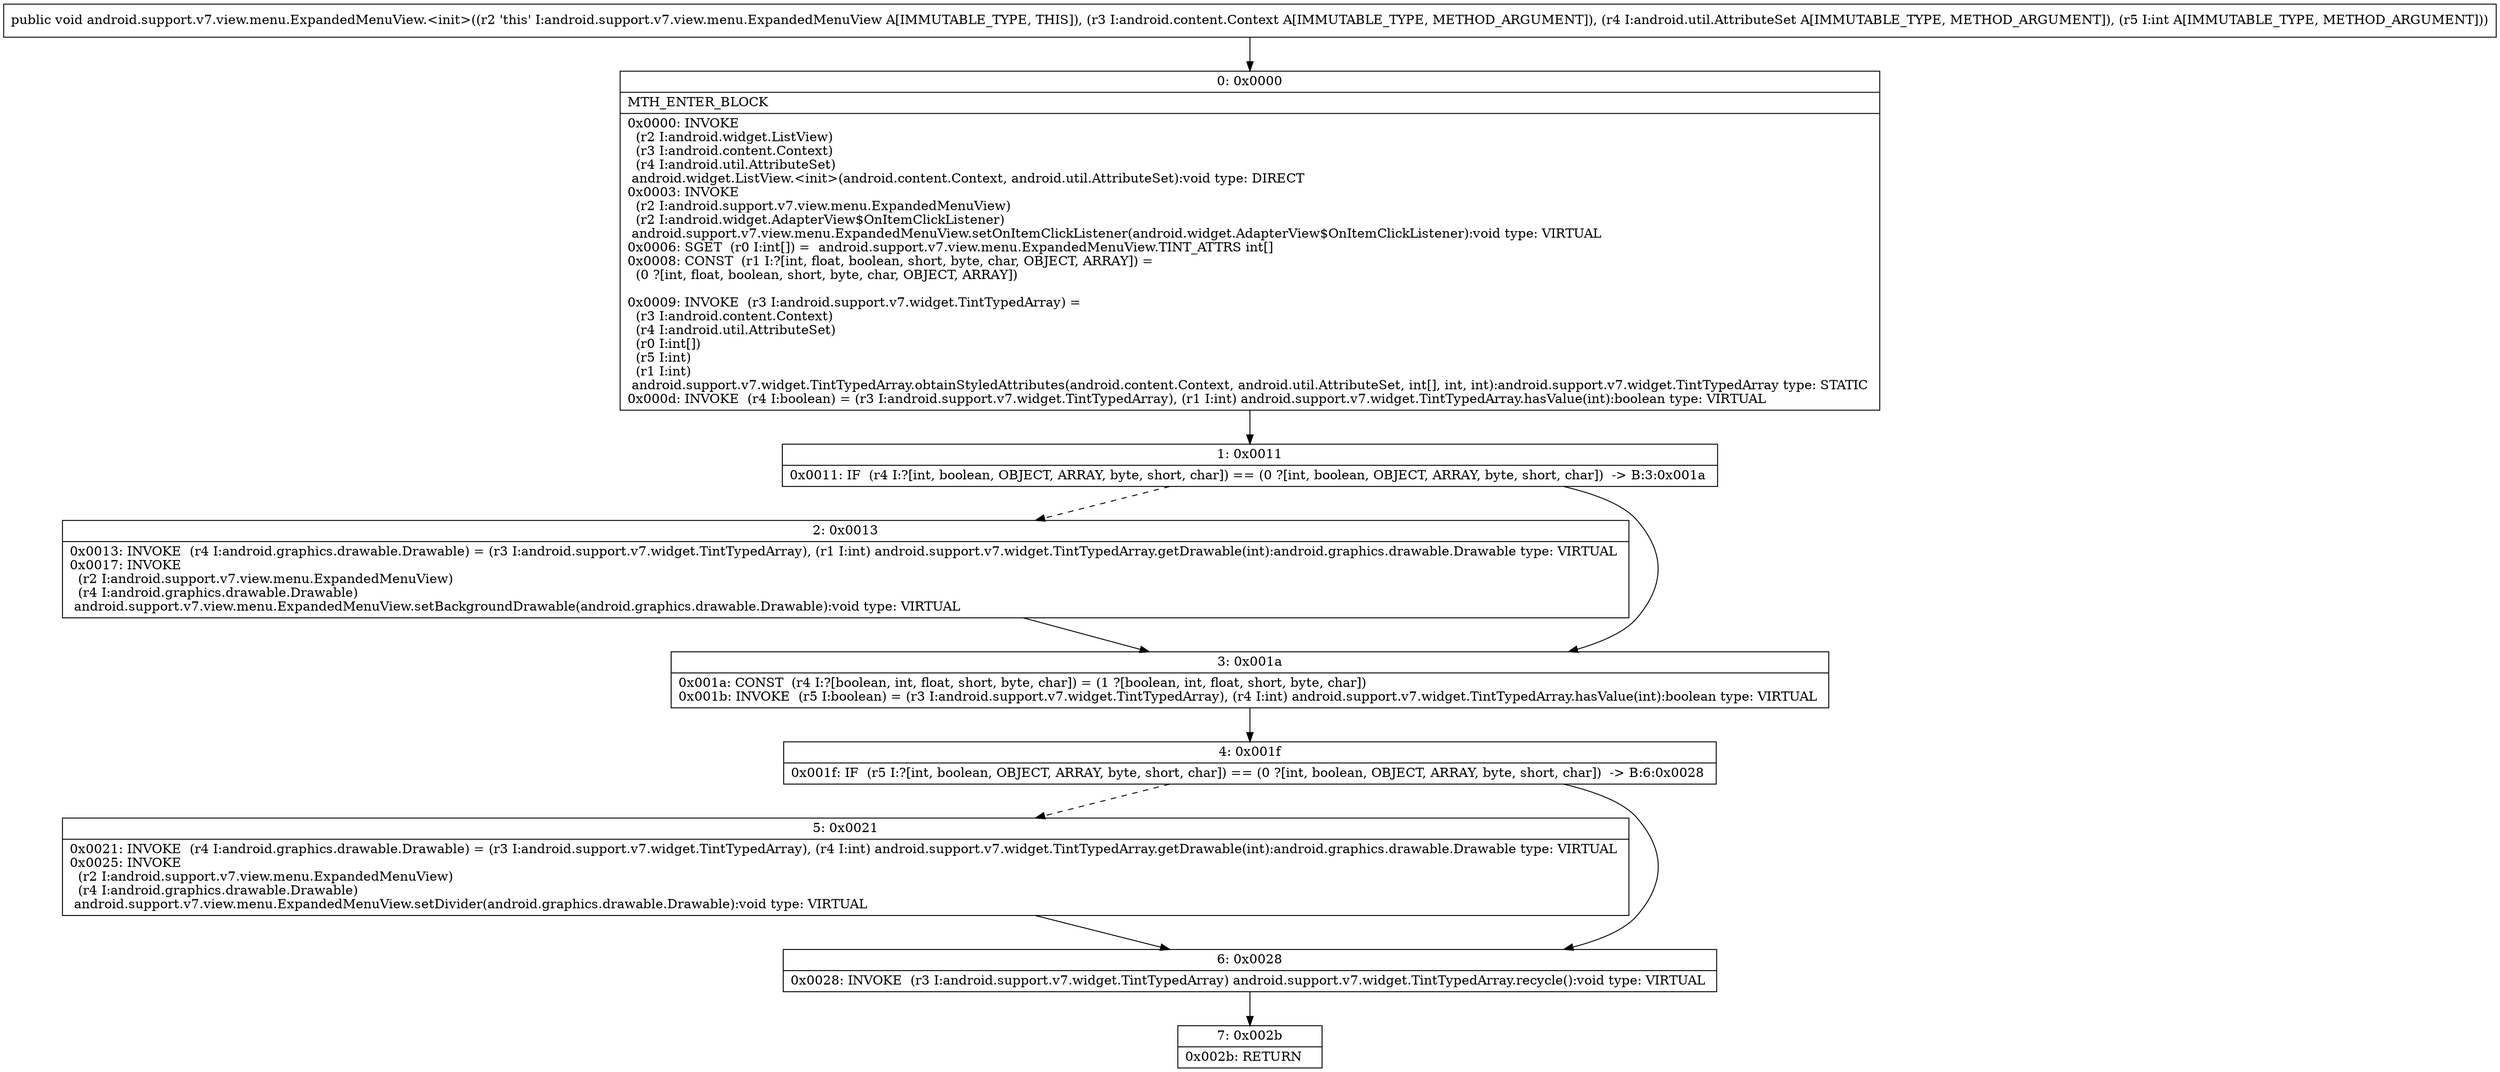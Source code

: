 digraph "CFG forandroid.support.v7.view.menu.ExpandedMenuView.\<init\>(Landroid\/content\/Context;Landroid\/util\/AttributeSet;I)V" {
Node_0 [shape=record,label="{0\:\ 0x0000|MTH_ENTER_BLOCK\l|0x0000: INVOKE  \l  (r2 I:android.widget.ListView)\l  (r3 I:android.content.Context)\l  (r4 I:android.util.AttributeSet)\l android.widget.ListView.\<init\>(android.content.Context, android.util.AttributeSet):void type: DIRECT \l0x0003: INVOKE  \l  (r2 I:android.support.v7.view.menu.ExpandedMenuView)\l  (r2 I:android.widget.AdapterView$OnItemClickListener)\l android.support.v7.view.menu.ExpandedMenuView.setOnItemClickListener(android.widget.AdapterView$OnItemClickListener):void type: VIRTUAL \l0x0006: SGET  (r0 I:int[]) =  android.support.v7.view.menu.ExpandedMenuView.TINT_ATTRS int[] \l0x0008: CONST  (r1 I:?[int, float, boolean, short, byte, char, OBJECT, ARRAY]) = \l  (0 ?[int, float, boolean, short, byte, char, OBJECT, ARRAY])\l \l0x0009: INVOKE  (r3 I:android.support.v7.widget.TintTypedArray) = \l  (r3 I:android.content.Context)\l  (r4 I:android.util.AttributeSet)\l  (r0 I:int[])\l  (r5 I:int)\l  (r1 I:int)\l android.support.v7.widget.TintTypedArray.obtainStyledAttributes(android.content.Context, android.util.AttributeSet, int[], int, int):android.support.v7.widget.TintTypedArray type: STATIC \l0x000d: INVOKE  (r4 I:boolean) = (r3 I:android.support.v7.widget.TintTypedArray), (r1 I:int) android.support.v7.widget.TintTypedArray.hasValue(int):boolean type: VIRTUAL \l}"];
Node_1 [shape=record,label="{1\:\ 0x0011|0x0011: IF  (r4 I:?[int, boolean, OBJECT, ARRAY, byte, short, char]) == (0 ?[int, boolean, OBJECT, ARRAY, byte, short, char])  \-\> B:3:0x001a \l}"];
Node_2 [shape=record,label="{2\:\ 0x0013|0x0013: INVOKE  (r4 I:android.graphics.drawable.Drawable) = (r3 I:android.support.v7.widget.TintTypedArray), (r1 I:int) android.support.v7.widget.TintTypedArray.getDrawable(int):android.graphics.drawable.Drawable type: VIRTUAL \l0x0017: INVOKE  \l  (r2 I:android.support.v7.view.menu.ExpandedMenuView)\l  (r4 I:android.graphics.drawable.Drawable)\l android.support.v7.view.menu.ExpandedMenuView.setBackgroundDrawable(android.graphics.drawable.Drawable):void type: VIRTUAL \l}"];
Node_3 [shape=record,label="{3\:\ 0x001a|0x001a: CONST  (r4 I:?[boolean, int, float, short, byte, char]) = (1 ?[boolean, int, float, short, byte, char]) \l0x001b: INVOKE  (r5 I:boolean) = (r3 I:android.support.v7.widget.TintTypedArray), (r4 I:int) android.support.v7.widget.TintTypedArray.hasValue(int):boolean type: VIRTUAL \l}"];
Node_4 [shape=record,label="{4\:\ 0x001f|0x001f: IF  (r5 I:?[int, boolean, OBJECT, ARRAY, byte, short, char]) == (0 ?[int, boolean, OBJECT, ARRAY, byte, short, char])  \-\> B:6:0x0028 \l}"];
Node_5 [shape=record,label="{5\:\ 0x0021|0x0021: INVOKE  (r4 I:android.graphics.drawable.Drawable) = (r3 I:android.support.v7.widget.TintTypedArray), (r4 I:int) android.support.v7.widget.TintTypedArray.getDrawable(int):android.graphics.drawable.Drawable type: VIRTUAL \l0x0025: INVOKE  \l  (r2 I:android.support.v7.view.menu.ExpandedMenuView)\l  (r4 I:android.graphics.drawable.Drawable)\l android.support.v7.view.menu.ExpandedMenuView.setDivider(android.graphics.drawable.Drawable):void type: VIRTUAL \l}"];
Node_6 [shape=record,label="{6\:\ 0x0028|0x0028: INVOKE  (r3 I:android.support.v7.widget.TintTypedArray) android.support.v7.widget.TintTypedArray.recycle():void type: VIRTUAL \l}"];
Node_7 [shape=record,label="{7\:\ 0x002b|0x002b: RETURN   \l}"];
MethodNode[shape=record,label="{public void android.support.v7.view.menu.ExpandedMenuView.\<init\>((r2 'this' I:android.support.v7.view.menu.ExpandedMenuView A[IMMUTABLE_TYPE, THIS]), (r3 I:android.content.Context A[IMMUTABLE_TYPE, METHOD_ARGUMENT]), (r4 I:android.util.AttributeSet A[IMMUTABLE_TYPE, METHOD_ARGUMENT]), (r5 I:int A[IMMUTABLE_TYPE, METHOD_ARGUMENT])) }"];
MethodNode -> Node_0;
Node_0 -> Node_1;
Node_1 -> Node_2[style=dashed];
Node_1 -> Node_3;
Node_2 -> Node_3;
Node_3 -> Node_4;
Node_4 -> Node_5[style=dashed];
Node_4 -> Node_6;
Node_5 -> Node_6;
Node_6 -> Node_7;
}

